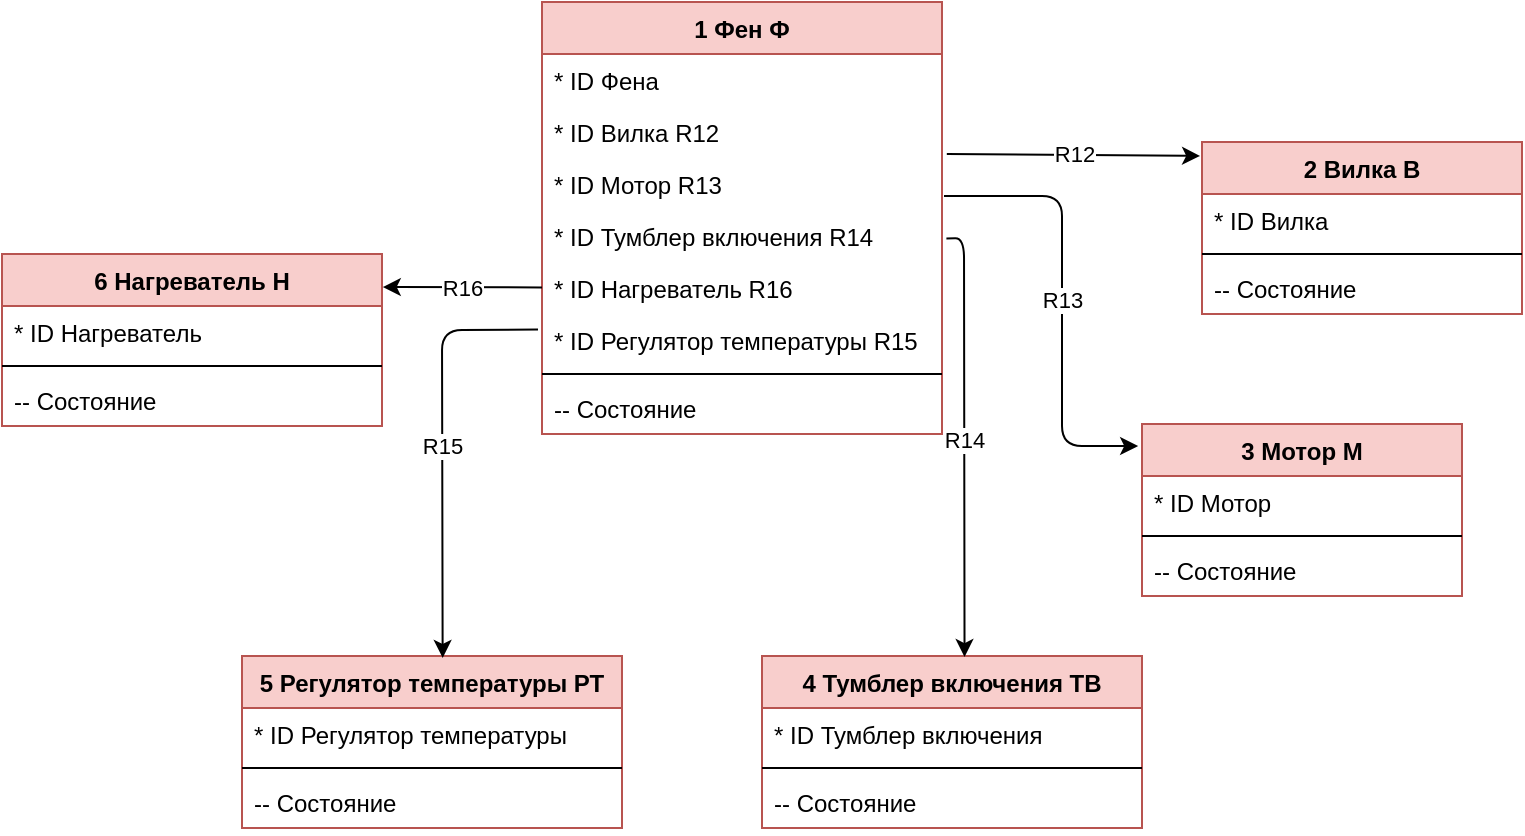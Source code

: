 <mxfile version="10.7.4" type="device"><diagram name="fen" id="b520641d-4fe3-3701-9064-5fc419738815"><mxGraphModel dx="1394" dy="796" grid="1" gridSize="10" guides="1" tooltips="1" connect="1" arrows="1" fold="1" page="1" pageScale="1" pageWidth="1100" pageHeight="850" background="#ffffff" math="0" shadow="0"><root><mxCell id="0"/><mxCell id="1" parent="0"/><mxCell id="1xu86S-Pq2OIT5JycafX-29" value="1 Фен Ф" style="swimlane;fontStyle=1;align=center;verticalAlign=top;childLayout=stackLayout;horizontal=1;startSize=26;horizontalStack=0;resizeParent=1;resizeParentMax=0;resizeLast=0;collapsible=1;marginBottom=0;fillColor=#f8cecc;strokeColor=#b85450;" parent="1" vertex="1"><mxGeometry x="410" y="115" width="200" height="216" as="geometry"><mxRectangle x="160" y="119" width="80" height="26" as="alternateBounds"/></mxGeometry></mxCell><mxCell id="1xu86S-Pq2OIT5JycafX-41" value="* ID Фена&#10;&#10;" style="text;strokeColor=none;fillColor=none;align=left;verticalAlign=top;spacingLeft=4;spacingRight=4;overflow=hidden;rotatable=0;points=[[0,0.5],[1,0.5]];portConstraint=eastwest;" parent="1xu86S-Pq2OIT5JycafX-29" vertex="1"><mxGeometry y="26" width="200" height="26" as="geometry"/></mxCell><mxCell id="1xu86S-Pq2OIT5JycafX-30" value="* ID Вилка R12" style="text;strokeColor=none;fillColor=none;align=left;verticalAlign=top;spacingLeft=4;spacingRight=4;overflow=hidden;rotatable=0;points=[[0,0.5],[1,0.5]];portConstraint=eastwest;" parent="1xu86S-Pq2OIT5JycafX-29" vertex="1"><mxGeometry y="52" width="200" height="26" as="geometry"/></mxCell><mxCell id="1xu86S-Pq2OIT5JycafX-34" value="* ID Мотор R13" style="text;strokeColor=none;fillColor=none;align=left;verticalAlign=top;spacingLeft=4;spacingRight=4;overflow=hidden;rotatable=0;points=[[0,0.5],[1,0.5]];portConstraint=eastwest;" parent="1xu86S-Pq2OIT5JycafX-29" vertex="1"><mxGeometry y="78" width="200" height="26" as="geometry"/></mxCell><mxCell id="1xu86S-Pq2OIT5JycafX-35" value="* ID Тумблер включения R14&#10;&#10;" style="text;strokeColor=none;fillColor=none;align=left;verticalAlign=top;spacingLeft=4;spacingRight=4;overflow=hidden;rotatable=0;points=[[0,0.5],[1,0.5]];portConstraint=eastwest;" parent="1xu86S-Pq2OIT5JycafX-29" vertex="1"><mxGeometry y="104" width="200" height="26" as="geometry"/></mxCell><mxCell id="s-6fhsfthjrUU4nEPXGl-6" value="* ID Нагреватель R16&#10;&#10;&#10;" style="text;strokeColor=none;fillColor=none;align=left;verticalAlign=top;spacingLeft=4;spacingRight=4;overflow=hidden;rotatable=0;points=[[0,0.5],[1,0.5]];portConstraint=eastwest;" parent="1xu86S-Pq2OIT5JycafX-29" vertex="1"><mxGeometry y="130" width="200" height="26" as="geometry"/></mxCell><mxCell id="1xu86S-Pq2OIT5JycafX-36" value="* ID Регулятор температуры R15&#10;&#10;" style="text;strokeColor=none;fillColor=none;align=left;verticalAlign=top;spacingLeft=4;spacingRight=4;overflow=hidden;rotatable=0;points=[[0,0.5],[1,0.5]];portConstraint=eastwest;" parent="1xu86S-Pq2OIT5JycafX-29" vertex="1"><mxGeometry y="156" width="200" height="26" as="geometry"/></mxCell><mxCell id="1xu86S-Pq2OIT5JycafX-31" value="" style="line;strokeWidth=1;fillColor=none;align=left;verticalAlign=middle;spacingTop=-1;spacingLeft=3;spacingRight=3;rotatable=0;labelPosition=right;points=[];portConstraint=eastwest;" parent="1xu86S-Pq2OIT5JycafX-29" vertex="1"><mxGeometry y="182" width="200" height="8" as="geometry"/></mxCell><mxCell id="1xu86S-Pq2OIT5JycafX-32" value="-- Состояние&#10;&#10;" style="text;strokeColor=none;fillColor=none;align=left;verticalAlign=top;spacingLeft=4;spacingRight=4;overflow=hidden;rotatable=0;points=[[0,0.5],[1,0.5]];portConstraint=eastwest;" parent="1xu86S-Pq2OIT5JycafX-29" vertex="1"><mxGeometry y="190" width="200" height="26" as="geometry"/></mxCell><mxCell id="1xu86S-Pq2OIT5JycafX-37" value="2 Вилка В" style="swimlane;fontStyle=1;align=center;verticalAlign=top;childLayout=stackLayout;horizontal=1;startSize=26;horizontalStack=0;resizeParent=1;resizeParentMax=0;resizeLast=0;collapsible=1;marginBottom=0;fillColor=#f8cecc;strokeColor=#b85450;" parent="1" vertex="1"><mxGeometry x="740" y="185" width="160" height="86" as="geometry"/></mxCell><mxCell id="1xu86S-Pq2OIT5JycafX-38" value="* ID Вилка" style="text;strokeColor=none;fillColor=none;align=left;verticalAlign=top;spacingLeft=4;spacingRight=4;overflow=hidden;rotatable=0;points=[[0,0.5],[1,0.5]];portConstraint=eastwest;" parent="1xu86S-Pq2OIT5JycafX-37" vertex="1"><mxGeometry y="26" width="160" height="26" as="geometry"/></mxCell><mxCell id="1xu86S-Pq2OIT5JycafX-39" value="" style="line;strokeWidth=1;fillColor=none;align=left;verticalAlign=middle;spacingTop=-1;spacingLeft=3;spacingRight=3;rotatable=0;labelPosition=right;points=[];portConstraint=eastwest;" parent="1xu86S-Pq2OIT5JycafX-37" vertex="1"><mxGeometry y="52" width="160" height="8" as="geometry"/></mxCell><mxCell id="1xu86S-Pq2OIT5JycafX-40" value="-- Состояние&#10;" style="text;strokeColor=none;fillColor=none;align=left;verticalAlign=top;spacingLeft=4;spacingRight=4;overflow=hidden;rotatable=0;points=[[0,0.5],[1,0.5]];portConstraint=eastwest;" parent="1xu86S-Pq2OIT5JycafX-37" vertex="1"><mxGeometry y="60" width="160" height="26" as="geometry"/></mxCell><mxCell id="1xu86S-Pq2OIT5JycafX-42" value="3 Мотор М" style="swimlane;fontStyle=1;align=center;verticalAlign=top;childLayout=stackLayout;horizontal=1;startSize=26;horizontalStack=0;resizeParent=1;resizeParentMax=0;resizeLast=0;collapsible=1;marginBottom=0;fillColor=#f8cecc;strokeColor=#b85450;" parent="1" vertex="1"><mxGeometry x="710" y="326" width="160" height="86" as="geometry"/></mxCell><mxCell id="1xu86S-Pq2OIT5JycafX-43" value="* ID Мотор" style="text;strokeColor=none;fillColor=none;align=left;verticalAlign=top;spacingLeft=4;spacingRight=4;overflow=hidden;rotatable=0;points=[[0,0.5],[1,0.5]];portConstraint=eastwest;" parent="1xu86S-Pq2OIT5JycafX-42" vertex="1"><mxGeometry y="26" width="160" height="26" as="geometry"/></mxCell><mxCell id="1xu86S-Pq2OIT5JycafX-44" value="" style="line;strokeWidth=1;fillColor=none;align=left;verticalAlign=middle;spacingTop=-1;spacingLeft=3;spacingRight=3;rotatable=0;labelPosition=right;points=[];portConstraint=eastwest;" parent="1xu86S-Pq2OIT5JycafX-42" vertex="1"><mxGeometry y="52" width="160" height="8" as="geometry"/></mxCell><mxCell id="1xu86S-Pq2OIT5JycafX-45" value="-- Состояние&#10;" style="text;strokeColor=none;fillColor=none;align=left;verticalAlign=top;spacingLeft=4;spacingRight=4;overflow=hidden;rotatable=0;points=[[0,0.5],[1,0.5]];portConstraint=eastwest;" parent="1xu86S-Pq2OIT5JycafX-42" vertex="1"><mxGeometry y="60" width="160" height="26" as="geometry"/></mxCell><mxCell id="1xu86S-Pq2OIT5JycafX-47" value="4 Тумблер включения ТВ" style="swimlane;fontStyle=1;align=center;verticalAlign=top;childLayout=stackLayout;horizontal=1;startSize=26;horizontalStack=0;resizeParent=1;resizeParentMax=0;resizeLast=0;collapsible=1;marginBottom=0;fillColor=#f8cecc;strokeColor=#b85450;" parent="1" vertex="1"><mxGeometry x="520" y="442" width="190" height="86" as="geometry"/></mxCell><mxCell id="1xu86S-Pq2OIT5JycafX-48" value="* ID Тумблер включения" style="text;strokeColor=none;fillColor=none;align=left;verticalAlign=top;spacingLeft=4;spacingRight=4;overflow=hidden;rotatable=0;points=[[0,0.5],[1,0.5]];portConstraint=eastwest;" parent="1xu86S-Pq2OIT5JycafX-47" vertex="1"><mxGeometry y="26" width="190" height="26" as="geometry"/></mxCell><mxCell id="1xu86S-Pq2OIT5JycafX-49" value="" style="line;strokeWidth=1;fillColor=none;align=left;verticalAlign=middle;spacingTop=-1;spacingLeft=3;spacingRight=3;rotatable=0;labelPosition=right;points=[];portConstraint=eastwest;" parent="1xu86S-Pq2OIT5JycafX-47" vertex="1"><mxGeometry y="52" width="190" height="8" as="geometry"/></mxCell><mxCell id="1xu86S-Pq2OIT5JycafX-50" value="-- Состояние&#10;" style="text;strokeColor=none;fillColor=none;align=left;verticalAlign=top;spacingLeft=4;spacingRight=4;overflow=hidden;rotatable=0;points=[[0,0.5],[1,0.5]];portConstraint=eastwest;" parent="1xu86S-Pq2OIT5JycafX-47" vertex="1"><mxGeometry y="60" width="190" height="26" as="geometry"/></mxCell><mxCell id="1xu86S-Pq2OIT5JycafX-51" value="5 Регулятор температуры РТ" style="swimlane;fontStyle=1;align=center;verticalAlign=top;childLayout=stackLayout;horizontal=1;startSize=26;horizontalStack=0;resizeParent=1;resizeParentMax=0;resizeLast=0;collapsible=1;marginBottom=0;fillColor=#f8cecc;strokeColor=#b85450;" parent="1" vertex="1"><mxGeometry x="260" y="442" width="190" height="86" as="geometry"/></mxCell><mxCell id="1xu86S-Pq2OIT5JycafX-52" value="* ID Регулятор температуры" style="text;strokeColor=none;fillColor=none;align=left;verticalAlign=top;spacingLeft=4;spacingRight=4;overflow=hidden;rotatable=0;points=[[0,0.5],[1,0.5]];portConstraint=eastwest;" parent="1xu86S-Pq2OIT5JycafX-51" vertex="1"><mxGeometry y="26" width="190" height="26" as="geometry"/></mxCell><mxCell id="1xu86S-Pq2OIT5JycafX-53" value="" style="line;strokeWidth=1;fillColor=none;align=left;verticalAlign=middle;spacingTop=-1;spacingLeft=3;spacingRight=3;rotatable=0;labelPosition=right;points=[];portConstraint=eastwest;" parent="1xu86S-Pq2OIT5JycafX-51" vertex="1"><mxGeometry y="52" width="190" height="8" as="geometry"/></mxCell><mxCell id="1xu86S-Pq2OIT5JycafX-54" value="-- Состояние&#10;" style="text;strokeColor=none;fillColor=none;align=left;verticalAlign=top;spacingLeft=4;spacingRight=4;overflow=hidden;rotatable=0;points=[[0,0.5],[1,0.5]];portConstraint=eastwest;" parent="1xu86S-Pq2OIT5JycafX-51" vertex="1"><mxGeometry y="60" width="190" height="26" as="geometry"/></mxCell><mxCell id="tJlQ3j-a1wK33L-I48Sw-1" value="6 Нагреватель Н" style="swimlane;fontStyle=1;align=center;verticalAlign=top;childLayout=stackLayout;horizontal=1;startSize=26;horizontalStack=0;resizeParent=1;resizeParentMax=0;resizeLast=0;collapsible=1;marginBottom=0;fillColor=#f8cecc;strokeColor=#b85450;" parent="1" vertex="1"><mxGeometry x="140" y="241" width="190" height="86" as="geometry"/></mxCell><mxCell id="tJlQ3j-a1wK33L-I48Sw-2" value="* ID Нагреватель" style="text;strokeColor=none;fillColor=none;align=left;verticalAlign=top;spacingLeft=4;spacingRight=4;overflow=hidden;rotatable=0;points=[[0,0.5],[1,0.5]];portConstraint=eastwest;" parent="tJlQ3j-a1wK33L-I48Sw-1" vertex="1"><mxGeometry y="26" width="190" height="26" as="geometry"/></mxCell><mxCell id="tJlQ3j-a1wK33L-I48Sw-3" value="" style="line;strokeWidth=1;fillColor=none;align=left;verticalAlign=middle;spacingTop=-1;spacingLeft=3;spacingRight=3;rotatable=0;labelPosition=right;points=[];portConstraint=eastwest;" parent="tJlQ3j-a1wK33L-I48Sw-1" vertex="1"><mxGeometry y="52" width="190" height="8" as="geometry"/></mxCell><mxCell id="tJlQ3j-a1wK33L-I48Sw-4" value="-- Состояние&#10;" style="text;strokeColor=none;fillColor=none;align=left;verticalAlign=top;spacingLeft=4;spacingRight=4;overflow=hidden;rotatable=0;points=[[0,0.5],[1,0.5]];portConstraint=eastwest;" parent="tJlQ3j-a1wK33L-I48Sw-1" vertex="1"><mxGeometry y="60" width="190" height="26" as="geometry"/></mxCell><mxCell id="s-6fhsfthjrUU4nEPXGl-2" value="R12" style="endArrow=classic;html=1;exitX=1.012;exitY=0.923;exitDx=0;exitDy=0;entryX=-0.006;entryY=0.081;entryDx=0;entryDy=0;entryPerimeter=0;exitPerimeter=0;comic=0;shadow=0;endFill=1;" parent="1" source="1xu86S-Pq2OIT5JycafX-30" target="1xu86S-Pq2OIT5JycafX-37" edge="1"><mxGeometry width="50" height="50" relative="1" as="geometry"><mxPoint x="670" y="130" as="sourcePoint"/><mxPoint x="720" y="80" as="targetPoint"/></mxGeometry></mxCell><mxCell id="s-6fhsfthjrUU4nEPXGl-3" value="R13" style="endArrow=classic;html=1;exitX=1.005;exitY=0.733;exitDx=0;exitDy=0;exitPerimeter=0;entryX=-0.012;entryY=0.128;entryDx=0;entryDy=0;entryPerimeter=0;endFill=1;" parent="1" source="1xu86S-Pq2OIT5JycafX-34" target="1xu86S-Pq2OIT5JycafX-42" edge="1"><mxGeometry width="50" height="50" relative="1" as="geometry"><mxPoint x="680" y="140" as="sourcePoint"/><mxPoint x="730" y="90" as="targetPoint"/><Array as="points"><mxPoint x="670" y="212"/><mxPoint x="670" y="337"/></Array></mxGeometry></mxCell><mxCell id="s-6fhsfthjrUU4nEPXGl-4" value="R14" style="endArrow=none;html=1;entryX=1.011;entryY=0.547;entryDx=0;entryDy=0;entryPerimeter=0;exitX=0.533;exitY=0.006;exitDx=0;exitDy=0;exitPerimeter=0;startArrow=classic;startFill=1;" parent="1" source="1xu86S-Pq2OIT5JycafX-47" target="1xu86S-Pq2OIT5JycafX-35" edge="1"><mxGeometry width="50" height="50" relative="1" as="geometry"><mxPoint x="690" y="150" as="sourcePoint"/><mxPoint x="740" y="100" as="targetPoint"/><Array as="points"><mxPoint x="621" y="233"/></Array></mxGeometry></mxCell><mxCell id="s-6fhsfthjrUU4nEPXGl-5" value="R16" style="endArrow=none;html=1;exitX=1.002;exitY=0.192;exitDx=0;exitDy=0;exitPerimeter=0;startArrow=classic;startFill=1;" parent="1" source="tJlQ3j-a1wK33L-I48Sw-1" target="s-6fhsfthjrUU4nEPXGl-6" edge="1"><mxGeometry width="50" height="50" relative="1" as="geometry"><mxPoint x="305" y="180" as="sourcePoint"/><mxPoint x="417.621" y="279.483" as="targetPoint"/></mxGeometry></mxCell><mxCell id="s-6fhsfthjrUU4nEPXGl-7" value="R15" style="endArrow=none;html=1;entryX=-0.01;entryY=0.3;entryDx=0;entryDy=0;entryPerimeter=0;exitX=0.528;exitY=0.011;exitDx=0;exitDy=0;exitPerimeter=0;startArrow=classic;startFill=1;" parent="1" source="1xu86S-Pq2OIT5JycafX-51" target="1xu86S-Pq2OIT5JycafX-36" edge="1"><mxGeometry width="50" height="50" relative="1" as="geometry"><mxPoint x="290" y="394" as="sourcePoint"/><mxPoint x="340" y="344" as="targetPoint"/><Array as="points"><mxPoint x="360" y="279"/></Array></mxGeometry></mxCell></root></mxGraphModel></diagram><diagram id="24dwgIpAV8i9vN5C4DDG" name="Фен"><mxGraphModel dx="1394" dy="796" grid="1" gridSize="10" guides="1" tooltips="1" connect="1" arrows="1" fold="1" page="1" pageScale="1" pageWidth="827" pageHeight="1169" math="0" shadow="0"><root><mxCell id="Ese21BZ6Mr34dcT8_UxM-0"/><mxCell id="Ese21BZ6Mr34dcT8_UxM-1" parent="Ese21BZ6Mr34dcT8_UxM-0"/><mxCell id="89_NNEfl8_iOvBF6mbPV-0" value="" style="ellipse;html=1;shape=startState;fillColor=#000000;strokeColor=#ff0000;" parent="Ese21BZ6Mr34dcT8_UxM-1" vertex="1"><mxGeometry x="255" y="70" width="30" height="30" as="geometry"/></mxCell><mxCell id="89_NNEfl8_iOvBF6mbPV-1" value="" style="edgeStyle=orthogonalEdgeStyle;html=1;verticalAlign=bottom;endArrow=open;endSize=8;strokeColor=#ff0000;entryX=0.5;entryY=0;entryDx=0;entryDy=0;" parent="Ese21BZ6Mr34dcT8_UxM-1" source="89_NNEfl8_iOvBF6mbPV-0" target="89_NNEfl8_iOvBF6mbPV-2" edge="1"><mxGeometry relative="1" as="geometry"><mxPoint x="285" y="160" as="targetPoint"/></mxGeometry></mxCell><mxCell id="89_NNEfl8_iOvBF6mbPV-2" value="1 Фен выключен&lt;br&gt;" style="rounded=0;whiteSpace=wrap;html=1;fillColor=#f8cecc;strokeColor=#b85450;" parent="Ese21BZ6Mr34dcT8_UxM-1" vertex="1"><mxGeometry x="210" y="160" width="120" height="60" as="geometry"/></mxCell><mxCell id="qFyA0fxTmc2WNPjwZGcx-0" value="" style="ellipse;html=1;shape=startState;fillColor=#000000;strokeColor=#ff0000;" parent="Ese21BZ6Mr34dcT8_UxM-1" vertex="1"><mxGeometry x="255" y="70" width="30" height="30" as="geometry"/></mxCell><mxCell id="qFyA0fxTmc2WNPjwZGcx-1" value="" style="edgeStyle=orthogonalEdgeStyle;html=1;verticalAlign=bottom;endArrow=open;endSize=8;strokeColor=#ff0000;entryX=0.5;entryY=0;entryDx=0;entryDy=0;" parent="Ese21BZ6Mr34dcT8_UxM-1" source="qFyA0fxTmc2WNPjwZGcx-0" target="qFyA0fxTmc2WNPjwZGcx-3" edge="1"><mxGeometry relative="1" as="geometry"><mxPoint x="285" y="160" as="targetPoint"/></mxGeometry></mxCell><mxCell id="2gpEwlxXUU9lgeEERwu8-0" value="Ф1" style="edgeStyle=orthogonalEdgeStyle;rounded=0;orthogonalLoop=1;jettySize=auto;html=1;exitX=0.5;exitY=1;exitDx=0;exitDy=0;entryX=0.5;entryY=0;entryDx=0;entryDy=0;" edge="1" parent="Ese21BZ6Mr34dcT8_UxM-1" source="qFyA0fxTmc2WNPjwZGcx-3" target="2jVQDTiFcwtFZTCmj7F0-1"><mxGeometry relative="1" as="geometry"/></mxCell><mxCell id="qFyA0fxTmc2WNPjwZGcx-3" value="1 Фен выключен&lt;br&gt;" style="rounded=0;whiteSpace=wrap;html=1;fillColor=#f8cecc;strokeColor=#b85450;" parent="Ese21BZ6Mr34dcT8_UxM-1" vertex="1"><mxGeometry x="210" y="160" width="120" height="60" as="geometry"/></mxCell><mxCell id="2gpEwlxXUU9lgeEERwu8-2" value="Ф3" style="edgeStyle=orthogonalEdgeStyle;rounded=0;orthogonalLoop=1;jettySize=auto;html=1;exitX=0.25;exitY=0;exitDx=0;exitDy=0;entryX=0.25;entryY=1;entryDx=0;entryDy=0;" edge="1" parent="Ese21BZ6Mr34dcT8_UxM-1" source="qFyA0fxTmc2WNPjwZGcx-4" target="RU-dQY5EMkITz7YvThUE-0"><mxGeometry relative="1" as="geometry"/></mxCell><mxCell id="2gpEwlxXUU9lgeEERwu8-4" value="Ф4" style="edgeStyle=orthogonalEdgeStyle;rounded=0;orthogonalLoop=1;jettySize=auto;html=1;exitX=0.75;exitY=0;exitDx=0;exitDy=0;entryX=0.75;entryY=1;entryDx=0;entryDy=0;" edge="1" parent="Ese21BZ6Mr34dcT8_UxM-1" source="qFyA0fxTmc2WNPjwZGcx-4" target="RU-dQY5EMkITz7YvThUE-0"><mxGeometry relative="1" as="geometry"/></mxCell><mxCell id="qFyA0fxTmc2WNPjwZGcx-4" value="3 Фен работает" style="rounded=0;whiteSpace=wrap;html=1;fillColor=#f8cecc;strokeColor=#b85450;" parent="Ese21BZ6Mr34dcT8_UxM-1" vertex="1"><mxGeometry x="480" y="300" width="120" height="60" as="geometry"/></mxCell><mxCell id="Hbv9Pbi3fNC0nwHlghOf-6" value="Ф5" style="edgeStyle=orthogonalEdgeStyle;rounded=0;orthogonalLoop=1;jettySize=auto;html=1;exitX=0;exitY=0.5;exitDx=0;exitDy=0;entryX=1;entryY=0.5;entryDx=0;entryDy=0;" edge="1" parent="Ese21BZ6Mr34dcT8_UxM-1" source="RU-dQY5EMkITz7YvThUE-0" target="qFyA0fxTmc2WNPjwZGcx-3"><mxGeometry relative="1" as="geometry"/></mxCell><mxCell id="RU-dQY5EMkITz7YvThUE-0" value="4 Фен выключается" style="rounded=0;whiteSpace=wrap;html=1;fillColor=#f8cecc;strokeColor=#b85450;" parent="Ese21BZ6Mr34dcT8_UxM-1" vertex="1"><mxGeometry x="480" y="160" width="120" height="60" as="geometry"/></mxCell><mxCell id="Hbv9Pbi3fNC0nwHlghOf-4" value="Ф2" style="edgeStyle=orthogonalEdgeStyle;rounded=0;orthogonalLoop=1;jettySize=auto;html=1;exitX=1;exitY=0.75;exitDx=0;exitDy=0;entryX=0;entryY=0.75;entryDx=0;entryDy=0;" edge="1" parent="Ese21BZ6Mr34dcT8_UxM-1" source="2jVQDTiFcwtFZTCmj7F0-1" target="qFyA0fxTmc2WNPjwZGcx-4"><mxGeometry relative="1" as="geometry"/></mxCell><mxCell id="2jVQDTiFcwtFZTCmj7F0-1" value="2 Фен включается&lt;br&gt;" style="rounded=0;whiteSpace=wrap;html=1;fillColor=#f8cecc;strokeColor=#b85450;" parent="Ese21BZ6Mr34dcT8_UxM-1" vertex="1"><mxGeometry x="210" y="300" width="120" height="60" as="geometry"/></mxCell></root></mxGraphModel></diagram><diagram id="VonbLehkwPz8h7Li2QrS" name="Вилка"><mxGraphModel dx="1394" dy="796" grid="1" gridSize="10" guides="1" tooltips="1" connect="1" arrows="1" fold="1" page="1" pageScale="1" pageWidth="827" pageHeight="1169" math="0" shadow="0"><root><mxCell id="lWcIv-7Uj_BDR24Y-Rz_-0"/><mxCell id="lWcIv-7Uj_BDR24Y-Rz_-1" parent="lWcIv-7Uj_BDR24Y-Rz_-0"/><mxCell id="asUr5U1dbzpj_t8nuo08-0" value="" style="ellipse;html=1;shape=startState;fillColor=#000000;strokeColor=#ff0000;" parent="lWcIv-7Uj_BDR24Y-Rz_-1" vertex="1"><mxGeometry x="365" y="50" width="30" height="30" as="geometry"/></mxCell><mxCell id="asUr5U1dbzpj_t8nuo08-1" value="" style="edgeStyle=orthogonalEdgeStyle;html=1;verticalAlign=bottom;endArrow=open;endSize=8;strokeColor=#ff0000;entryX=0.5;entryY=0;entryDx=0;entryDy=0;" parent="lWcIv-7Uj_BDR24Y-Rz_-1" source="asUr5U1dbzpj_t8nuo08-0" target="YWMwJTFVbPf7_u81ON7A-1" edge="1"><mxGeometry relative="1" as="geometry"><mxPoint x="395" y="140" as="targetPoint"/></mxGeometry></mxCell><mxCell id="YWMwJTFVbPf7_u81ON7A-1" value="1 Вилка не подключена&lt;br&gt;" style="rounded=0;whiteSpace=wrap;html=1;fillColor=#f8cecc;strokeColor=#b85450;" parent="lWcIv-7Uj_BDR24Y-Rz_-1" vertex="1"><mxGeometry x="320" y="140" width="120" height="60" as="geometry"/></mxCell><mxCell id="YWMwJTFVbPf7_u81ON7A-2" value="2&amp;nbsp;Вилка подключена" style="rounded=0;whiteSpace=wrap;html=1;fillColor=#f8cecc;strokeColor=#b85450;" parent="lWcIv-7Uj_BDR24Y-Rz_-1" vertex="1"><mxGeometry x="320" y="250" width="120" height="60" as="geometry"/></mxCell><mxCell id="YWMwJTFVbPf7_u81ON7A-3" value="В1&lt;br&gt;" style="endArrow=classic;html=1;strokeColor=#000000;exitX=0;exitY=0.5;exitDx=0;exitDy=0;entryX=0;entryY=0.5;entryDx=0;entryDy=0;" parent="lWcIv-7Uj_BDR24Y-Rz_-1" source="YWMwJTFVbPf7_u81ON7A-1" target="YWMwJTFVbPf7_u81ON7A-2" edge="1"><mxGeometry width="50" height="50" relative="1" as="geometry"><mxPoint x="180" y="220" as="sourcePoint"/><mxPoint x="230" y="170" as="targetPoint"/><Array as="points"><mxPoint x="280" y="170"/><mxPoint x="280" y="280"/></Array></mxGeometry></mxCell><mxCell id="YWMwJTFVbPf7_u81ON7A-4" value="В2&lt;br&gt;" style="endArrow=classic;html=1;strokeColor=#000000;exitX=1;exitY=0.5;exitDx=0;exitDy=0;entryX=1;entryY=0.5;entryDx=0;entryDy=0;" parent="lWcIv-7Uj_BDR24Y-Rz_-1" source="YWMwJTFVbPf7_u81ON7A-2" target="YWMwJTFVbPf7_u81ON7A-1" edge="1"><mxGeometry width="50" height="50" relative="1" as="geometry"><mxPoint x="550" y="300" as="sourcePoint"/><mxPoint x="600" y="250" as="targetPoint"/><Array as="points"><mxPoint x="480" y="280"/><mxPoint x="480" y="170"/></Array></mxGeometry></mxCell></root></mxGraphModel></diagram><diagram name="Тумблер включения" id="qALr4JPly1W2s_MDYm8n"><mxGraphModel dx="1394" dy="796" grid="1" gridSize="10" guides="1" tooltips="1" connect="1" arrows="1" fold="1" page="1" pageScale="1" pageWidth="827" pageHeight="1169" math="0" shadow="0"><root><mxCell id="i-oambixRQskja4Cc32e-0"/><mxCell id="i-oambixRQskja4Cc32e-1" parent="i-oambixRQskja4Cc32e-0"/><mxCell id="i-oambixRQskja4Cc32e-2" value="" style="ellipse;html=1;shape=startState;fillColor=#000000;strokeColor=#ff0000;" parent="i-oambixRQskja4Cc32e-1" vertex="1"><mxGeometry x="365" y="50" width="30" height="30" as="geometry"/></mxCell><mxCell id="i-oambixRQskja4Cc32e-3" value="" style="edgeStyle=orthogonalEdgeStyle;html=1;verticalAlign=bottom;endArrow=open;endSize=8;strokeColor=#ff0000;entryX=0.5;entryY=0;entryDx=0;entryDy=0;" parent="i-oambixRQskja4Cc32e-1" source="i-oambixRQskja4Cc32e-2" target="i-oambixRQskja4Cc32e-4" edge="1"><mxGeometry relative="1" as="geometry"><mxPoint x="395" y="140" as="targetPoint"/></mxGeometry></mxCell><mxCell id="i-oambixRQskja4Cc32e-4" value="1 OFF&lt;br&gt;" style="rounded=0;whiteSpace=wrap;html=1;fillColor=#f8cecc;strokeColor=#b85450;" parent="i-oambixRQskja4Cc32e-1" vertex="1"><mxGeometry x="320" y="160" width="120" height="60" as="geometry"/></mxCell><mxCell id="i-oambixRQskja4Cc32e-5" value="2 ON" style="rounded=0;whiteSpace=wrap;html=1;fillColor=#f8cecc;strokeColor=#b85450;" parent="i-oambixRQskja4Cc32e-1" vertex="1"><mxGeometry x="320" y="240" width="120" height="60" as="geometry"/></mxCell><mxCell id="i-oambixRQskja4Cc32e-9" value="ТВ1" style="endArrow=classic;html=1;entryX=0;entryY=0.25;entryDx=0;entryDy=0;exitX=0;exitY=0.5;exitDx=0;exitDy=0;" parent="i-oambixRQskja4Cc32e-1" source="i-oambixRQskja4Cc32e-4" target="i-oambixRQskja4Cc32e-5" edge="1"><mxGeometry width="50" height="50" relative="1" as="geometry"><mxPoint x="320" y="450" as="sourcePoint"/><mxPoint x="250" y="200" as="targetPoint"/><Array as="points"><mxPoint x="280" y="190"/><mxPoint x="280" y="255"/></Array></mxGeometry></mxCell><mxCell id="ED-YU1Z3OLg3JftB9K8l-1" value="ТВ2" style="endArrow=classic;html=1;exitX=1;exitY=0.5;exitDx=0;exitDy=0;entryX=1;entryY=0.75;entryDx=0;entryDy=0;" parent="i-oambixRQskja4Cc32e-1" edge="1"><mxGeometry width="50" height="50" relative="1" as="geometry"><mxPoint x="440" y="265" as="sourcePoint"/><mxPoint x="440" y="200" as="targetPoint"/><Array as="points"><mxPoint x="480" y="265"/><mxPoint x="480" y="200"/></Array></mxGeometry></mxCell></root></mxGraphModel></diagram><diagram id="M9zLU3-9O5U-ynIsXsUc" name="Мотор"><mxGraphModel dx="1394" dy="796" grid="1" gridSize="10" guides="1" tooltips="1" connect="1" arrows="1" fold="1" page="1" pageScale="1" pageWidth="827" pageHeight="1169" math="0" shadow="0"><root><mxCell id="TOQd13PQQA44bblAsELO-0"/><mxCell id="TOQd13PQQA44bblAsELO-1" parent="TOQd13PQQA44bblAsELO-0"/><mxCell id="3o1SbgwBODppYzOPGk3c-0" value="" style="ellipse;html=1;shape=startState;fillColor=#000000;strokeColor=#ff0000;" parent="TOQd13PQQA44bblAsELO-1" vertex="1"><mxGeometry x="365" y="50" width="30" height="30" as="geometry"/></mxCell><mxCell id="3o1SbgwBODppYzOPGk3c-1" value="" style="edgeStyle=orthogonalEdgeStyle;html=1;verticalAlign=bottom;endArrow=open;endSize=8;strokeColor=#ff0000;entryX=0.5;entryY=0;entryDx=0;entryDy=0;" parent="TOQd13PQQA44bblAsELO-1" source="3o1SbgwBODppYzOPGk3c-0" target="3o1SbgwBODppYzOPGk3c-2" edge="1"><mxGeometry relative="1" as="geometry"><mxPoint x="395" y="140" as="targetPoint"/></mxGeometry></mxCell><mxCell id="3o1SbgwBODppYzOPGk3c-2" value="1 Мотор выключен&lt;br&gt;" style="rounded=0;whiteSpace=wrap;html=1;fillColor=#f8cecc;strokeColor=#b85450;" parent="TOQd13PQQA44bblAsELO-1" vertex="1"><mxGeometry x="320" y="140" width="120" height="60" as="geometry"/></mxCell><mxCell id="3o1SbgwBODppYzOPGk3c-3" value="2 Мотор работает" style="rounded=0;whiteSpace=wrap;html=1;fillColor=#f8cecc;strokeColor=#b85450;" parent="TOQd13PQQA44bblAsELO-1" vertex="1"><mxGeometry x="320" y="250" width="120" height="60" as="geometry"/></mxCell><mxCell id="3o1SbgwBODppYzOPGk3c-4" value="М1&lt;br&gt;" style="endArrow=classic;html=1;strokeColor=#000000;exitX=0;exitY=0.5;exitDx=0;exitDy=0;entryX=0;entryY=0.5;entryDx=0;entryDy=0;" parent="TOQd13PQQA44bblAsELO-1" source="3o1SbgwBODppYzOPGk3c-2" target="3o1SbgwBODppYzOPGk3c-3" edge="1"><mxGeometry width="50" height="50" relative="1" as="geometry"><mxPoint x="180" y="220" as="sourcePoint"/><mxPoint x="230" y="170" as="targetPoint"/><Array as="points"><mxPoint x="280" y="170"/><mxPoint x="280" y="280"/></Array></mxGeometry></mxCell><mxCell id="3o1SbgwBODppYzOPGk3c-5" value="М2&lt;br&gt;" style="endArrow=classic;html=1;strokeColor=#000000;exitX=1;exitY=0.5;exitDx=0;exitDy=0;entryX=1;entryY=0.5;entryDx=0;entryDy=0;" parent="TOQd13PQQA44bblAsELO-1" source="3o1SbgwBODppYzOPGk3c-3" target="3o1SbgwBODppYzOPGk3c-2" edge="1"><mxGeometry width="50" height="50" relative="1" as="geometry"><mxPoint x="550" y="300" as="sourcePoint"/><mxPoint x="600" y="250" as="targetPoint"/><Array as="points"><mxPoint x="480" y="280"/><mxPoint x="480" y="170"/></Array></mxGeometry></mxCell></root></mxGraphModel></diagram><diagram id="rJn8GE330Na_ln5uicX8" name="Регулятор температуры"><mxGraphModel dx="1394" dy="796" grid="1" gridSize="10" guides="1" tooltips="1" connect="1" arrows="1" fold="1" page="1" pageScale="1" pageWidth="827" pageHeight="1169" math="0" shadow="0"><root><mxCell id="0qZGzUPTIMqBBCpp7oQr-0"/><mxCell id="0qZGzUPTIMqBBCpp7oQr-1" parent="0qZGzUPTIMqBBCpp7oQr-0"/><mxCell id="Lf_gYQEVnNlXbYVJjMAg-2" value="1 Холодный воздух&lt;br&gt;" style="rounded=0;whiteSpace=wrap;html=1;fillColor=#f8cecc;strokeColor=#b85450;" parent="0qZGzUPTIMqBBCpp7oQr-1" vertex="1"><mxGeometry x="320" y="140" width="120" height="60" as="geometry"/></mxCell><mxCell id="Lf_gYQEVnNlXbYVJjMAg-3" value="2 Теплый воздух" style="rounded=0;whiteSpace=wrap;html=1;fillColor=#f8cecc;strokeColor=#b85450;" parent="0qZGzUPTIMqBBCpp7oQr-1" vertex="1"><mxGeometry x="320" y="250" width="120" height="60" as="geometry"/></mxCell><mxCell id="Lf_gYQEVnNlXbYVJjMAg-4" value="РТ1&lt;br&gt;" style="endArrow=classic;html=1;strokeColor=#000000;exitX=0;exitY=0.5;exitDx=0;exitDy=0;entryX=0;entryY=0.5;entryDx=0;entryDy=0;" parent="0qZGzUPTIMqBBCpp7oQr-1" source="Lf_gYQEVnNlXbYVJjMAg-2" target="Lf_gYQEVnNlXbYVJjMAg-3" edge="1"><mxGeometry width="50" height="50" relative="1" as="geometry"><mxPoint x="180" y="220" as="sourcePoint"/><mxPoint x="230" y="170" as="targetPoint"/><Array as="points"><mxPoint x="280" y="170"/><mxPoint x="280" y="280"/></Array></mxGeometry></mxCell><mxCell id="Lf_gYQEVnNlXbYVJjMAg-5" value="РТ2&lt;br&gt;" style="endArrow=classic;html=1;strokeColor=#000000;exitX=1;exitY=0.5;exitDx=0;exitDy=0;entryX=1;entryY=0.5;entryDx=0;entryDy=0;" parent="0qZGzUPTIMqBBCpp7oQr-1" source="Lf_gYQEVnNlXbYVJjMAg-3" target="Lf_gYQEVnNlXbYVJjMAg-2" edge="1"><mxGeometry width="50" height="50" relative="1" as="geometry"><mxPoint x="550" y="300" as="sourcePoint"/><mxPoint x="600" y="250" as="targetPoint"/><Array as="points"><mxPoint x="480" y="280"/><mxPoint x="480" y="170"/></Array></mxGeometry></mxCell><mxCell id="7nQd0xz-Dd7dSpn0zJEm-0" value="" style="ellipse;html=1;shape=startState;fillColor=#000000;strokeColor=#ff0000;" parent="0qZGzUPTIMqBBCpp7oQr-1" vertex="1"><mxGeometry x="365" y="50" width="30" height="30" as="geometry"/></mxCell><mxCell id="7nQd0xz-Dd7dSpn0zJEm-1" value="" style="edgeStyle=orthogonalEdgeStyle;html=1;verticalAlign=bottom;endArrow=open;endSize=8;strokeColor=#ff0000;entryX=0.5;entryY=0;entryDx=0;entryDy=0;" parent="0qZGzUPTIMqBBCpp7oQr-1" source="7nQd0xz-Dd7dSpn0zJEm-0" edge="1"><mxGeometry relative="1" as="geometry"><mxPoint x="380" y="140" as="targetPoint"/></mxGeometry></mxCell></root></mxGraphModel></diagram><diagram name="Нагреватель" id="I0-iQhVGOm6hor3j-eGE"><mxGraphModel dx="1394" dy="796" grid="1" gridSize="10" guides="1" tooltips="1" connect="1" arrows="1" fold="1" page="1" pageScale="1" pageWidth="827" pageHeight="1169" math="0" shadow="0"><root><mxCell id="0h5crc5WMjtrbn2vJ124-0"/><mxCell id="0h5crc5WMjtrbn2vJ124-1" parent="0h5crc5WMjtrbn2vJ124-0"/><mxCell id="0h5crc5WMjtrbn2vJ124-2" value="" style="ellipse;html=1;shape=startState;fillColor=#000000;strokeColor=#ff0000;" parent="0h5crc5WMjtrbn2vJ124-1" vertex="1"><mxGeometry x="215" y="170" width="30" height="30" as="geometry"/></mxCell><mxCell id="0h5crc5WMjtrbn2vJ124-3" value="" style="edgeStyle=orthogonalEdgeStyle;html=1;verticalAlign=bottom;endArrow=open;endSize=8;strokeColor=#ff0000;entryX=0.5;entryY=0;entryDx=0;entryDy=0;" parent="0h5crc5WMjtrbn2vJ124-1" source="0h5crc5WMjtrbn2vJ124-2" target="0h5crc5WMjtrbn2vJ124-4" edge="1"><mxGeometry relative="1" as="geometry"><mxPoint x="250" y="260" as="targetPoint"/></mxGeometry></mxCell><mxCell id="1VH-4WaFILGzx5OuE6n1-6" value="Н1" style="edgeStyle=orthogonalEdgeStyle;rounded=0;orthogonalLoop=1;jettySize=auto;html=1;exitX=0.25;exitY=1;exitDx=0;exitDy=0;entryX=0.25;entryY=0;entryDx=0;entryDy=0;" edge="1" parent="0h5crc5WMjtrbn2vJ124-1" source="0h5crc5WMjtrbn2vJ124-4" target="0h5crc5WMjtrbn2vJ124-5"><mxGeometry relative="1" as="geometry"/></mxCell><mxCell id="0h5crc5WMjtrbn2vJ124-4" value="1 Нагреватель выключен&lt;br&gt;" style="rounded=0;whiteSpace=wrap;html=1;fillColor=#f8cecc;strokeColor=#b85450;" parent="0h5crc5WMjtrbn2vJ124-1" vertex="1"><mxGeometry x="170" y="260" width="120" height="60" as="geometry"/></mxCell><mxCell id="1VH-4WaFILGzx5OuE6n1-8" value="Н3" style="edgeStyle=orthogonalEdgeStyle;rounded=0;orthogonalLoop=1;jettySize=auto;html=1;exitX=0.75;exitY=0;exitDx=0;exitDy=0;entryX=0.75;entryY=1;entryDx=0;entryDy=0;" edge="1" parent="0h5crc5WMjtrbn2vJ124-1" source="0h5crc5WMjtrbn2vJ124-5" target="0h5crc5WMjtrbn2vJ124-4"><mxGeometry relative="1" as="geometry"/></mxCell><mxCell id="1VH-4WaFILGzx5OuE6n1-9" value="Н2" style="edgeStyle=orthogonalEdgeStyle;rounded=0;orthogonalLoop=1;jettySize=auto;html=1;exitX=0.5;exitY=0;exitDx=0;exitDy=0;entryX=0.5;entryY=1;entryDx=0;entryDy=0;" edge="1" parent="0h5crc5WMjtrbn2vJ124-1" source="0h5crc5WMjtrbn2vJ124-5" target="0h5crc5WMjtrbn2vJ124-4"><mxGeometry relative="1" as="geometry"/></mxCell><mxCell id="0h5crc5WMjtrbn2vJ124-5" value="2 Нагреватель работает" style="rounded=0;whiteSpace=wrap;html=1;fillColor=#f8cecc;strokeColor=#b85450;" parent="0h5crc5WMjtrbn2vJ124-1" vertex="1"><mxGeometry x="170" y="400" width="120" height="60" as="geometry"/></mxCell></root></mxGraphModel></diagram><diagram id="mwwVJB74kVGfkYCEheuH" name="MVO"><mxGraphModel dx="653" dy="786" grid="1" gridSize="10" guides="1" tooltips="1" connect="1" arrows="1" fold="1" page="1" pageScale="1" pageWidth="827" pageHeight="1169" math="0" shadow="0"><root><mxCell id="njy8a52Urrc002J2Y7ol-0"/><mxCell id="njy8a52Urrc002J2Y7ol-1" parent="njy8a52Urrc002J2Y7ol-0"/><mxCell id="njy8a52Urrc002J2Y7ol-8" value="В1, В2" style="edgeStyle=none;rounded=1;comic=0;orthogonalLoop=1;jettySize=auto;html=1;entryX=0.5;entryY=0;entryDx=0;entryDy=0;shadow=0;fontSize=12;" parent="njy8a52Urrc002J2Y7ol-1" target="njy8a52Urrc002J2Y7ol-3" edge="1"><mxGeometry relative="1" as="geometry"><Array as="points"><mxPoint x="590" y="300"/></Array><mxPoint x="440" y="300" as="sourcePoint"/></mxGeometry></mxCell><mxCell id="njy8a52Urrc002J2Y7ol-10" value="ТВ1,ТВ2" style="edgeStyle=none;rounded=1;comic=0;orthogonalLoop=1;jettySize=auto;html=1;exitX=0;exitY=0.5;exitDx=0;exitDy=0;entryX=0.25;entryY=0;entryDx=0;entryDy=0;shadow=0;fontSize=12;" parent="njy8a52Urrc002J2Y7ol-1" source="njy8a52Urrc002J2Y7ol-2" target="njy8a52Urrc002J2Y7ol-5" edge="1"><mxGeometry relative="1" as="geometry"><Array as="points"><mxPoint x="220" y="300"/></Array></mxGeometry></mxCell><mxCell id="njy8a52Urrc002J2Y7ol-12" value="РТ1,РТ2" style="edgeStyle=none;rounded=1;comic=0;orthogonalLoop=1;jettySize=auto;html=1;exitX=1;exitY=0.25;exitDx=0;exitDy=0;entryX=0.75;entryY=0;entryDx=0;entryDy=0;shadow=0;fontSize=12;" parent="njy8a52Urrc002J2Y7ol-1" source="njy8a52Urrc002J2Y7ol-2" target="njy8a52Urrc002J2Y7ol-6" edge="1"><mxGeometry relative="1" as="geometry"><Array as="points"><mxPoint x="730" y="290"/></Array></mxGeometry></mxCell><mxCell id="Hfyq1TMCNE_QxUW0OFLP-1" value="М1,М2" style="edgeStyle=orthogonalEdgeStyle;rounded=0;orthogonalLoop=1;jettySize=auto;html=1;exitX=0.5;exitY=1;exitDx=0;exitDy=0;entryX=0.5;entryY=0;entryDx=0;entryDy=0;" edge="1" parent="njy8a52Urrc002J2Y7ol-1" source="njy8a52Urrc002J2Y7ol-2" target="njy8a52Urrc002J2Y7ol-4"><mxGeometry x="-0.444" relative="1" as="geometry"><mxPoint as="offset"/></mxGeometry></mxCell><mxCell id="Hfyq1TMCNE_QxUW0OFLP-2" value="Н1,Н2,Н3" style="edgeStyle=orthogonalEdgeStyle;rounded=0;orthogonalLoop=1;jettySize=auto;html=1;exitX=0.75;exitY=1;exitDx=0;exitDy=0;entryX=0.25;entryY=0;entryDx=0;entryDy=0;" edge="1" parent="njy8a52Urrc002J2Y7ol-1" source="njy8a52Urrc002J2Y7ol-2" target="njy8a52Urrc002J2Y7ol-7"><mxGeometry relative="1" as="geometry"><Array as="points"><mxPoint x="420" y="470"/><mxPoint x="690" y="470"/></Array></mxGeometry></mxCell><mxCell id="njy8a52Urrc002J2Y7ol-2" value="1 Фен&lt;br&gt;" style="rounded=0;whiteSpace=wrap;html=1;fontSize=12;fillColor=#f8cecc;strokeColor=#b85450;" parent="njy8a52Urrc002J2Y7ol-1" vertex="1"><mxGeometry x="360" y="280" width="80" height="40" as="geometry"/></mxCell><mxCell id="njy8a52Urrc002J2Y7ol-3" value="2 Вилка&lt;br&gt;" style="rounded=0;whiteSpace=wrap;html=1;fontSize=12;fillColor=#f8cecc;strokeColor=#b85450;" parent="njy8a52Urrc002J2Y7ol-1" vertex="1"><mxGeometry x="550" y="400" width="80" height="40" as="geometry"/></mxCell><mxCell id="Hfyq1TMCNE_QxUW0OFLP-0" value="Ф2,Ф5" style="edgeStyle=orthogonalEdgeStyle;rounded=0;orthogonalLoop=1;jettySize=auto;html=1;exitX=0.25;exitY=0;exitDx=0;exitDy=0;entryX=0.25;entryY=1;entryDx=0;entryDy=0;" edge="1" parent="njy8a52Urrc002J2Y7ol-1" source="njy8a52Urrc002J2Y7ol-4" target="njy8a52Urrc002J2Y7ol-2"><mxGeometry relative="1" as="geometry"/></mxCell><mxCell id="njy8a52Urrc002J2Y7ol-4" value="3 Мотор&lt;br&gt;" style="rounded=0;whiteSpace=wrap;html=1;fontSize=12;fillColor=#f8cecc;strokeColor=#b85450;" parent="njy8a52Urrc002J2Y7ol-1" vertex="1"><mxGeometry x="360" y="500" width="80" height="40" as="geometry"/></mxCell><mxCell id="njy8a52Urrc002J2Y7ol-5" value="4 Тумблер включения" style="rounded=0;whiteSpace=wrap;html=1;fontSize=12;fillColor=#f8cecc;strokeColor=#b85450;" parent="njy8a52Urrc002J2Y7ol-1" vertex="1"><mxGeometry x="200" y="400" width="80" height="40" as="geometry"/></mxCell><mxCell id="njy8a52Urrc002J2Y7ol-6" value="5 Регулятор температуры&lt;br&gt;" style="rounded=0;whiteSpace=wrap;html=1;fontSize=12;fillColor=#f8cecc;strokeColor=#b85450;" parent="njy8a52Urrc002J2Y7ol-1" vertex="1"><mxGeometry x="670" y="400" width="80" height="40" as="geometry"/></mxCell><mxCell id="njy8a52Urrc002J2Y7ol-7" value="6 Нагреватель" style="rounded=0;whiteSpace=wrap;html=1;fontSize=12;fillColor=#f8cecc;strokeColor=#b85450;" parent="njy8a52Urrc002J2Y7ol-1" vertex="1"><mxGeometry x="670" y="560" width="80" height="40" as="geometry"/></mxCell><mxCell id="njy8a52Urrc002J2Y7ol-22" value="Stasy" style="shape=umlActor;verticalLabelPosition=bottom;labelBackgroundColor=#ffffff;verticalAlign=top;html=1;outlineConnect=0;fontSize=12;" parent="njy8a52Urrc002J2Y7ol-1" vertex="1"><mxGeometry x="385" y="120" width="30" height="60" as="geometry"/></mxCell><mxCell id="njy8a52Urrc002J2Y7ol-28" value="Ф1,Ф3,Ф4" style="endArrow=classic;html=1;shadow=0;fontSize=12;entryX=0.5;entryY=0;entryDx=0;entryDy=0;" parent="njy8a52Urrc002J2Y7ol-1" target="njy8a52Urrc002J2Y7ol-2" edge="1"><mxGeometry width="50" height="50" relative="1" as="geometry"><mxPoint x="400" y="210" as="sourcePoint"/><mxPoint x="560" y="150" as="targetPoint"/></mxGeometry></mxCell></root></mxGraphModel></diagram><diagram id="hQi7ZJojv8zKhmYB4r-j" name="КУ"><mxGraphModel dx="1394" dy="796" grid="1" gridSize="10" guides="1" tooltips="1" connect="1" arrows="1" fold="1" page="1" pageScale="1" pageWidth="827" pageHeight="1169" math="0" shadow="0"><root><mxCell id="fPtkzs0hn7FV4IP_19Jz-0"/><mxCell id="fPtkzs0hn7FV4IP_19Jz-1" parent="fPtkzs0hn7FV4IP_19Jz-0"/><mxCell id="fPtkzs0hn7FV4IP_19Jz-2" value="Фен" style="text;html=1;strokeColor=none;fillColor=none;align=center;verticalAlign=middle;whiteSpace=wrap;rounded=0;fontSize=20;" parent="fPtkzs0hn7FV4IP_19Jz-1" vertex="1"><mxGeometry x="100" y="60" width="40" height="20" as="geometry"/></mxCell><mxCell id="fPtkzs0hn7FV4IP_19Jz-3" value="Вилка&lt;br style=&quot;font-size: 20px;&quot;&gt;" style="text;html=1;strokeColor=none;fillColor=none;align=center;verticalAlign=middle;whiteSpace=wrap;rounded=0;fontSize=20;" parent="fPtkzs0hn7FV4IP_19Jz-1" vertex="1"><mxGeometry x="220" y="60" width="40" height="20" as="geometry"/></mxCell><mxCell id="fPtkzs0hn7FV4IP_19Jz-4" value="Мотор" style="text;html=1;strokeColor=none;fillColor=none;align=center;verticalAlign=middle;whiteSpace=wrap;rounded=0;fontSize=20;" parent="fPtkzs0hn7FV4IP_19Jz-1" vertex="1"><mxGeometry x="340" y="60" width="40" height="20" as="geometry"/></mxCell><mxCell id="fPtkzs0hn7FV4IP_19Jz-5" value="Тумблер включения&lt;br&gt;" style="text;html=1;strokeColor=none;fillColor=none;align=center;verticalAlign=middle;whiteSpace=wrap;rounded=0;fontSize=20;" parent="fPtkzs0hn7FV4IP_19Jz-1" vertex="1"><mxGeometry x="580" y="60" width="40" height="20" as="geometry"/></mxCell><mxCell id="fPtkzs0hn7FV4IP_19Jz-6" value="Регулятор температуры" style="text;html=1;strokeColor=none;fillColor=none;align=center;verticalAlign=middle;whiteSpace=wrap;rounded=0;fontSize=20;" parent="fPtkzs0hn7FV4IP_19Jz-1" vertex="1"><mxGeometry x="460" y="60" width="40" height="20" as="geometry"/></mxCell><mxCell id="fPtkzs0hn7FV4IP_19Jz-8" value="Нагреватель" style="text;html=1;strokeColor=none;fillColor=none;align=center;verticalAlign=middle;whiteSpace=wrap;rounded=0;fontSize=20;" parent="fPtkzs0hn7FV4IP_19Jz-1" vertex="1"><mxGeometry x="710" y="60" width="40" height="20" as="geometry"/></mxCell><mxCell id="fPtkzs0hn7FV4IP_19Jz-11" value="&lt;font size=&quot;1&quot;&gt;Выключен&lt;/font&gt;" style="rounded=0;whiteSpace=wrap;html=1;fontSize=24;" parent="fPtkzs0hn7FV4IP_19Jz-1" vertex="1"><mxGeometry x="80" y="295" width="80" height="30" as="geometry"/></mxCell><mxCell id="EnOU7HwhMyUYaYYm9hnm-3" style="edgeStyle=orthogonalEdgeStyle;rounded=0;orthogonalLoop=1;jettySize=auto;html=1;exitX=0.5;exitY=1;exitDx=0;exitDy=0;entryX=0.5;entryY=0;entryDx=0;entryDy=0;startArrow=none;startFill=0;endArrow=classic;endFill=1;fontSize=12;" parent="fPtkzs0hn7FV4IP_19Jz-1" source="fPtkzs0hn7FV4IP_19Jz-11" target="fPtkzs0hn7FV4IP_19Jz-24" edge="1"><mxGeometry relative="1" as="geometry"><mxPoint x="120" y="415" as="sourcePoint"/></mxGeometry></mxCell><mxCell id="P9z6vyjpjXZ8ee7oM-xV-4" style="edgeStyle=orthogonalEdgeStyle;rounded=0;orthogonalLoop=1;jettySize=auto;html=1;exitX=1;exitY=0.5;exitDx=0;exitDy=0;startArrow=none;startFill=0;endArrow=classic;endFill=1;fontSize=12;" parent="fPtkzs0hn7FV4IP_19Jz-1" source="fPtkzs0hn7FV4IP_19Jz-24" edge="1"><mxGeometry relative="1" as="geometry"><mxPoint x="360" y="485" as="targetPoint"/></mxGeometry></mxCell><mxCell id="fPtkzs0hn7FV4IP_19Jz-24" value="&lt;font size=&quot;1&quot;&gt;Работает&lt;br&gt;&lt;/font&gt;" style="rounded=0;whiteSpace=wrap;html=1;fontSize=24;" parent="fPtkzs0hn7FV4IP_19Jz-1" vertex="1"><mxGeometry x="80" y="470" width="80" height="30" as="geometry"/></mxCell><mxCell id="1CTTnPdwjATnEcBFmHOB-3" style="edgeStyle=orthogonalEdgeStyle;rounded=0;orthogonalLoop=1;jettySize=auto;html=1;startArrow=none;startFill=0;endArrow=classic;endFill=1;fontSize=12;" parent="fPtkzs0hn7FV4IP_19Jz-1" edge="1"><mxGeometry relative="1" as="geometry"><mxPoint x="360" y="840" as="targetPoint"/><mxPoint x="120" y="840" as="sourcePoint"/></mxGeometry></mxCell><mxCell id="dBFxgdxYQCKwAEUtObjW-3" value="" style="edgeStyle=orthogonalEdgeStyle;rounded=0;orthogonalLoop=1;jettySize=auto;html=1;startArrow=none;startFill=0;endArrow=classic;endFill=1;fontSize=12;exitX=0.5;exitY=1;exitDx=0;exitDy=0;" parent="fPtkzs0hn7FV4IP_19Jz-1" source="fPtkzs0hn7FV4IP_19Jz-24" target="dBFxgdxYQCKwAEUtObjW-2" edge="1"><mxGeometry relative="1" as="geometry"><mxPoint x="120" y="855" as="sourcePoint"/></mxGeometry></mxCell><mxCell id="dBFxgdxYQCKwAEUtObjW-2" value="&lt;font style=&quot;font-size: 10px&quot;&gt;Выключен&lt;br&gt;&lt;/font&gt;" style="rounded=0;whiteSpace=wrap;html=1;fontSize=24;" parent="fPtkzs0hn7FV4IP_19Jz-1" vertex="1"><mxGeometry x="80" y="1045" width="80" height="30" as="geometry"/></mxCell><mxCell id="fPtkzs0hn7FV4IP_19Jz-23" value="" style="edgeStyle=orthogonalEdgeStyle;rounded=0;comic=0;orthogonalLoop=1;jettySize=auto;html=1;shadow=0;fontSize=20;" parent="fPtkzs0hn7FV4IP_19Jz-1" source="fPtkzs0hn7FV4IP_19Jz-13" target="fPtkzs0hn7FV4IP_19Jz-22" edge="1"><mxGeometry relative="1" as="geometry"/></mxCell><mxCell id="fPtkzs0hn7FV4IP_19Jz-13" value="&lt;font size=&quot;1&quot;&gt;Не подключена&lt;/font&gt;" style="rounded=0;whiteSpace=wrap;html=1;fontSize=24;" parent="fPtkzs0hn7FV4IP_19Jz-1" vertex="1"><mxGeometry x="200" y="295" width="80" height="30" as="geometry"/></mxCell><mxCell id="P9z6vyjpjXZ8ee7oM-xV-0" style="edgeStyle=orthogonalEdgeStyle;rounded=0;orthogonalLoop=1;jettySize=auto;html=1;startArrow=classic;startFill=1;endArrow=none;endFill=0;fontSize=12;" parent="fPtkzs0hn7FV4IP_19Jz-1" edge="1"><mxGeometry relative="1" as="geometry"><mxPoint x="120" y="360" as="targetPoint"/><mxPoint x="240" y="340" as="sourcePoint"/></mxGeometry></mxCell><mxCell id="dBFxgdxYQCKwAEUtObjW-1" value="" style="edgeStyle=orthogonalEdgeStyle;rounded=0;orthogonalLoop=1;jettySize=auto;html=1;startArrow=none;startFill=0;endArrow=classic;endFill=1;fontSize=12;" parent="fPtkzs0hn7FV4IP_19Jz-1" source="fPtkzs0hn7FV4IP_19Jz-22" target="dBFxgdxYQCKwAEUtObjW-0" edge="1"><mxGeometry relative="1" as="geometry"/></mxCell><mxCell id="fPtkzs0hn7FV4IP_19Jz-22" value="&lt;font size=&quot;1&quot;&gt;Подключена&lt;br&gt;&lt;/font&gt;" style="rounded=0;whiteSpace=wrap;html=1;fontSize=24;" parent="fPtkzs0hn7FV4IP_19Jz-1" vertex="1"><mxGeometry x="200" y="370" width="80" height="30" as="geometry"/></mxCell><mxCell id="dBFxgdxYQCKwAEUtObjW-4" style="edgeStyle=orthogonalEdgeStyle;rounded=0;orthogonalLoop=1;jettySize=auto;html=1;exitX=0;exitY=0.5;exitDx=0;exitDy=0;startArrow=classic;startFill=1;endArrow=none;endFill=0;fontSize=12;" parent="fPtkzs0hn7FV4IP_19Jz-1" source="dBFxgdxYQCKwAEUtObjW-0" edge="1"><mxGeometry relative="1" as="geometry"><mxPoint x="120" y="1010" as="targetPoint"/></mxGeometry></mxCell><mxCell id="dBFxgdxYQCKwAEUtObjW-0" value="&lt;font size=&quot;1&quot;&gt;Не подключена&lt;br&gt;&lt;/font&gt;" style="rounded=0;whiteSpace=wrap;html=1;fontSize=24;" parent="fPtkzs0hn7FV4IP_19Jz-1" vertex="1"><mxGeometry x="200" y="945" width="80" height="30" as="geometry"/></mxCell><mxCell id="fPtkzs0hn7FV4IP_19Jz-29" value="" style="edgeStyle=orthogonalEdgeStyle;rounded=0;comic=0;orthogonalLoop=1;jettySize=auto;html=1;shadow=0;fontSize=20;" parent="fPtkzs0hn7FV4IP_19Jz-1" source="fPtkzs0hn7FV4IP_19Jz-14" target="fPtkzs0hn7FV4IP_19Jz-28" edge="1"><mxGeometry relative="1" as="geometry"/></mxCell><mxCell id="fPtkzs0hn7FV4IP_19Jz-14" value="&lt;font size=&quot;1&quot;&gt;Выключен&lt;/font&gt;" style="rounded=0;whiteSpace=wrap;html=1;fontSize=24;" parent="fPtkzs0hn7FV4IP_19Jz-1" vertex="1"><mxGeometry x="320" y="295" width="80" height="30" as="geometry"/></mxCell><mxCell id="1CTTnPdwjATnEcBFmHOB-1" style="edgeStyle=orthogonalEdgeStyle;rounded=0;orthogonalLoop=1;jettySize=auto;html=1;exitX=0.5;exitY=1;exitDx=0;exitDy=0;entryX=0.5;entryY=0;entryDx=0;entryDy=0;startArrow=none;startFill=0;endArrow=classic;endFill=1;fontSize=12;" parent="fPtkzs0hn7FV4IP_19Jz-1" source="fPtkzs0hn7FV4IP_19Jz-28" target="ZDukjB9vVEz0Y-5d7ss9-16" edge="1"><mxGeometry relative="1" as="geometry"/></mxCell><mxCell id="fPtkzs0hn7FV4IP_19Jz-28" value="&lt;font size=&quot;1&quot;&gt;Работает&lt;br&gt;&lt;/font&gt;" style="rounded=0;whiteSpace=wrap;html=1;fontSize=24;" parent="fPtkzs0hn7FV4IP_19Jz-1" vertex="1"><mxGeometry x="320" y="515" width="80" height="30" as="geometry"/></mxCell><mxCell id="ZDukjB9vVEz0Y-5d7ss9-16" value="&lt;font size=&quot;1&quot;&gt;Выключен&lt;br&gt;&lt;/font&gt;" style="rounded=0;whiteSpace=wrap;html=1;fontSize=24;" parent="fPtkzs0hn7FV4IP_19Jz-1" vertex="1"><mxGeometry x="320" y="865" width="80" height="30" as="geometry"/></mxCell><mxCell id="ZDukjB9vVEz0Y-5d7ss9-2" value="" style="edgeStyle=orthogonalEdgeStyle;rounded=0;comic=0;orthogonalLoop=1;jettySize=auto;html=1;shadow=0;fontSize=20;" parent="fPtkzs0hn7FV4IP_19Jz-1" source="fPtkzs0hn7FV4IP_19Jz-15" target="ZDukjB9vVEz0Y-5d7ss9-1" edge="1"><mxGeometry relative="1" as="geometry"/></mxCell><mxCell id="fPtkzs0hn7FV4IP_19Jz-15" value="&lt;font size=&quot;1&quot;&gt;Холодный&lt;br&gt;&lt;/font&gt;" style="rounded=0;whiteSpace=wrap;html=1;fontSize=24;" parent="fPtkzs0hn7FV4IP_19Jz-1" vertex="1"><mxGeometry x="440" y="295" width="80" height="30" as="geometry"/></mxCell><mxCell id="P9z6vyjpjXZ8ee7oM-xV-5" style="edgeStyle=orthogonalEdgeStyle;rounded=0;orthogonalLoop=1;jettySize=auto;html=1;exitX=1;exitY=0.5;exitDx=0;exitDy=0;startArrow=none;startFill=0;endArrow=classic;endFill=1;fontSize=12;" parent="fPtkzs0hn7FV4IP_19Jz-1" source="ZDukjB9vVEz0Y-5d7ss9-1" edge="1"><mxGeometry relative="1" as="geometry"><mxPoint x="720" y="620" as="targetPoint"/></mxGeometry></mxCell><mxCell id="9rN34fjq2XJwnPdKUcgj-0" style="edgeStyle=orthogonalEdgeStyle;rounded=0;orthogonalLoop=1;jettySize=auto;html=1;startArrow=classic;startFill=1;endArrow=none;endFill=0;" parent="fPtkzs0hn7FV4IP_19Jz-1" edge="1"><mxGeometry relative="1" as="geometry"><mxPoint x="120" y="620" as="targetPoint"/><mxPoint x="480" y="580" as="sourcePoint"/><Array as="points"><mxPoint x="440" y="580"/><mxPoint x="120" y="580"/></Array></mxGeometry></mxCell><mxCell id="9rN34fjq2XJwnPdKUcgj-2" value="" style="edgeStyle=orthogonalEdgeStyle;rounded=0;orthogonalLoop=1;jettySize=auto;html=1;startArrow=none;startFill=0;endArrow=classic;endFill=1;" parent="fPtkzs0hn7FV4IP_19Jz-1" source="ZDukjB9vVEz0Y-5d7ss9-1" target="9rN34fjq2XJwnPdKUcgj-1" edge="1"><mxGeometry relative="1" as="geometry"/></mxCell><mxCell id="ZDukjB9vVEz0Y-5d7ss9-1" value="&lt;font size=&quot;1&quot;&gt;Теплый&lt;br&gt;&lt;/font&gt;" style="rounded=0;whiteSpace=wrap;html=1;fontSize=24;" parent="fPtkzs0hn7FV4IP_19Jz-1" vertex="1"><mxGeometry x="440" y="605" width="80" height="30" as="geometry"/></mxCell><mxCell id="9rN34fjq2XJwnPdKUcgj-3" style="edgeStyle=orthogonalEdgeStyle;rounded=0;orthogonalLoop=1;jettySize=auto;html=1;startArrow=classic;startFill=1;endArrow=none;endFill=0;" parent="fPtkzs0hn7FV4IP_19Jz-1" edge="1"><mxGeometry relative="1" as="geometry"><mxPoint x="120" y="700" as="targetPoint"/><mxPoint x="480" y="660" as="sourcePoint"/><Array as="points"><mxPoint x="440" y="660"/><mxPoint x="120" y="660"/></Array></mxGeometry></mxCell><mxCell id="9rN34fjq2XJwnPdKUcgj-4" style="edgeStyle=orthogonalEdgeStyle;rounded=0;orthogonalLoop=1;jettySize=auto;html=1;exitX=1;exitY=0.25;exitDx=0;exitDy=0;startArrow=none;startFill=0;endArrow=classic;endFill=1;" parent="fPtkzs0hn7FV4IP_19Jz-1" source="9rN34fjq2XJwnPdKUcgj-1" edge="1"><mxGeometry relative="1" as="geometry"><mxPoint x="720" y="693" as="targetPoint"/></mxGeometry></mxCell><mxCell id="9rN34fjq2XJwnPdKUcgj-1" value="&lt;font size=&quot;1&quot;&gt;Холодный&lt;br&gt;&lt;/font&gt;" style="rounded=0;whiteSpace=wrap;html=1;fontSize=24;" parent="fPtkzs0hn7FV4IP_19Jz-1" vertex="1"><mxGeometry x="440" y="685" width="80" height="30" as="geometry"/></mxCell><mxCell id="fPtkzs0hn7FV4IP_19Jz-27" value="" style="edgeStyle=orthogonalEdgeStyle;rounded=0;comic=0;orthogonalLoop=1;jettySize=auto;html=1;shadow=0;fontSize=20;" parent="fPtkzs0hn7FV4IP_19Jz-1" source="fPtkzs0hn7FV4IP_19Jz-16" target="fPtkzs0hn7FV4IP_19Jz-26" edge="1"><mxGeometry relative="1" as="geometry"/></mxCell><mxCell id="fPtkzs0hn7FV4IP_19Jz-16" value="&lt;font size=&quot;1&quot;&gt;OFF&lt;/font&gt;" style="rounded=0;whiteSpace=wrap;html=1;fontSize=24;" parent="fPtkzs0hn7FV4IP_19Jz-1" vertex="1"><mxGeometry x="560" y="295" width="80" height="30" as="geometry"/></mxCell><mxCell id="ZDukjB9vVEz0Y-5d7ss9-13" value="" style="edgeStyle=orthogonalEdgeStyle;rounded=0;comic=0;orthogonalLoop=1;jettySize=auto;html=1;shadow=0;fontSize=20;" parent="fPtkzs0hn7FV4IP_19Jz-1" source="fPtkzs0hn7FV4IP_19Jz-26" target="ZDukjB9vVEz0Y-5d7ss9-12" edge="1"><mxGeometry relative="1" as="geometry"/></mxCell><mxCell id="P9z6vyjpjXZ8ee7oM-xV-1" style="edgeStyle=orthogonalEdgeStyle;rounded=0;orthogonalLoop=1;jettySize=auto;html=1;startArrow=classic;startFill=1;endArrow=none;endFill=0;fontSize=12;" parent="fPtkzs0hn7FV4IP_19Jz-1" edge="1"><mxGeometry relative="1" as="geometry"><mxPoint x="120" y="430" as="targetPoint"/><mxPoint x="600" y="420" as="sourcePoint"/><Array as="points"><mxPoint x="560" y="420"/><mxPoint x="120" y="420"/></Array></mxGeometry></mxCell><mxCell id="fPtkzs0hn7FV4IP_19Jz-26" value="&lt;font size=&quot;1&quot;&gt;ON&lt;/font&gt;" style="rounded=0;whiteSpace=wrap;html=1;fontSize=24;" parent="fPtkzs0hn7FV4IP_19Jz-1" vertex="1"><mxGeometry x="560" y="440" width="80" height="30" as="geometry"/></mxCell><mxCell id="1CTTnPdwjATnEcBFmHOB-2" style="edgeStyle=orthogonalEdgeStyle;rounded=0;orthogonalLoop=1;jettySize=auto;html=1;startArrow=classic;startFill=1;endArrow=none;endFill=0;fontSize=12;" parent="fPtkzs0hn7FV4IP_19Jz-1" edge="1"><mxGeometry relative="1" as="geometry"><mxPoint x="120" y="800" as="targetPoint"/><mxPoint x="600" y="790" as="sourcePoint"/><Array as="points"><mxPoint x="560" y="790"/><mxPoint x="120" y="790"/></Array></mxGeometry></mxCell><mxCell id="ZDukjB9vVEz0Y-5d7ss9-12" value="&lt;font size=&quot;1&quot;&gt;OFF&lt;/font&gt;" style="rounded=0;whiteSpace=wrap;html=1;fontSize=24;" parent="fPtkzs0hn7FV4IP_19Jz-1" vertex="1"><mxGeometry x="560" y="820" width="80" height="30" as="geometry"/></mxCell><mxCell id="fPtkzs0hn7FV4IP_19Jz-17" value="&lt;font size=&quot;1&quot;&gt;Выключен&lt;/font&gt;" style="rounded=0;whiteSpace=wrap;html=1;fontSize=24;" parent="fPtkzs0hn7FV4IP_19Jz-1" vertex="1"><mxGeometry x="680" y="295" width="80" height="30" as="geometry"/></mxCell><mxCell id="1CTTnPdwjATnEcBFmHOB-7" style="edgeStyle=orthogonalEdgeStyle;rounded=0;orthogonalLoop=1;jettySize=auto;html=1;exitX=0.5;exitY=1;exitDx=0;exitDy=0;entryX=0.5;entryY=0;entryDx=0;entryDy=0;startArrow=none;startFill=0;endArrow=classic;endFill=1;fontSize=12;" parent="fPtkzs0hn7FV4IP_19Jz-1" source="fPtkzs0hn7FV4IP_19Jz-17" target="ZDukjB9vVEz0Y-5d7ss9-3" edge="1"><mxGeometry relative="1" as="geometry"><mxPoint x="720" y="585" as="sourcePoint"/></mxGeometry></mxCell><mxCell id="Ws0TTwtCWR9ywOICis1k-0" value="&lt;font style=&quot;font-size: 10px&quot;&gt;Выключен&lt;/font&gt;" style="rounded=0;whiteSpace=wrap;html=1;fontSize=24;" parent="fPtkzs0hn7FV4IP_19Jz-1" vertex="1"><mxGeometry x="680" y="744" width="80" height="30" as="geometry"/></mxCell><mxCell id="ZDukjB9vVEz0Y-5d7ss9-15" value="" style="edgeStyle=orthogonalEdgeStyle;rounded=0;comic=0;orthogonalLoop=1;jettySize=auto;html=1;shadow=0;fontSize=20;" parent="fPtkzs0hn7FV4IP_19Jz-1" source="ZDukjB9vVEz0Y-5d7ss9-3" edge="1"><mxGeometry relative="1" as="geometry"><mxPoint x="720" y="745" as="targetPoint"/></mxGeometry></mxCell><mxCell id="ZDukjB9vVEz0Y-5d7ss9-3" value="&lt;font size=&quot;1&quot;&gt;Работает&lt;/font&gt;" style="rounded=0;whiteSpace=wrap;html=1;fontSize=24;" parent="fPtkzs0hn7FV4IP_19Jz-1" vertex="1"><mxGeometry x="680" y="645" width="80" height="30" as="geometry"/></mxCell><mxCell id="9rN34fjq2XJwnPdKUcgj-5" value="Вилка вставлена,&amp;nbsp;&lt;br&gt;Тумблер в состоянии ON,&lt;br&gt;Регулятор температуры&lt;br&gt;в теплом режиме&lt;br&gt;" style="endArrow=classic;html=1;entryX=0.5;entryY=0;entryDx=0;entryDy=0;" parent="fPtkzs0hn7FV4IP_19Jz-1" target="fPtkzs0hn7FV4IP_19Jz-11" edge="1"><mxGeometry width="50" height="50" relative="1" as="geometry"><mxPoint x="120" y="140" as="sourcePoint"/><mxPoint x="150" y="90" as="targetPoint"/></mxGeometry></mxCell></root></mxGraphModel></diagram><diagram name="Copy for КУ" id="0iv8QEh_pzuwb2pp2fTy"><mxGraphModel dx="1394" dy="796" grid="1" gridSize="10" guides="1" tooltips="1" connect="1" arrows="1" fold="1" page="1" pageScale="1" pageWidth="827" pageHeight="1169" math="0" shadow="0"><root><mxCell id="dALOQpcdLCWpOYNOBQt0-0"/><mxCell id="dALOQpcdLCWpOYNOBQt0-1" parent="dALOQpcdLCWpOYNOBQt0-0"/><mxCell id="dALOQpcdLCWpOYNOBQt0-2" value="Фен" style="text;html=1;strokeColor=none;fillColor=none;align=center;verticalAlign=middle;whiteSpace=wrap;rounded=0;fontSize=20;" parent="dALOQpcdLCWpOYNOBQt0-1" vertex="1"><mxGeometry x="100" y="60" width="40" height="20" as="geometry"/></mxCell><mxCell id="dALOQpcdLCWpOYNOBQt0-3" value="Вилка&lt;br style=&quot;font-size: 20px;&quot;&gt;" style="text;html=1;strokeColor=none;fillColor=none;align=center;verticalAlign=middle;whiteSpace=wrap;rounded=0;fontSize=20;" parent="dALOQpcdLCWpOYNOBQt0-1" vertex="1"><mxGeometry x="220" y="60" width="40" height="20" as="geometry"/></mxCell><mxCell id="dALOQpcdLCWpOYNOBQt0-4" value="Мотор" style="text;html=1;strokeColor=none;fillColor=none;align=center;verticalAlign=middle;whiteSpace=wrap;rounded=0;fontSize=20;" parent="dALOQpcdLCWpOYNOBQt0-1" vertex="1"><mxGeometry x="340" y="60" width="40" height="20" as="geometry"/></mxCell><mxCell id="dALOQpcdLCWpOYNOBQt0-5" value="Тумблер&lt;br&gt;Включения&lt;br&gt;" style="text;html=1;strokeColor=none;fillColor=none;align=center;verticalAlign=middle;whiteSpace=wrap;rounded=0;fontSize=20;" parent="dALOQpcdLCWpOYNOBQt0-1" vertex="1"><mxGeometry x="580" y="60" width="40" height="20" as="geometry"/></mxCell><mxCell id="dALOQpcdLCWpOYNOBQt0-6" value="Регулятор температуры" style="text;html=1;strokeColor=none;fillColor=none;align=center;verticalAlign=middle;whiteSpace=wrap;rounded=0;fontSize=20;" parent="dALOQpcdLCWpOYNOBQt0-1" vertex="1"><mxGeometry x="460" y="60" width="40" height="20" as="geometry"/></mxCell><mxCell id="dALOQpcdLCWpOYNOBQt0-7" value="Нагреватель" style="text;html=1;strokeColor=none;fillColor=none;align=center;verticalAlign=middle;whiteSpace=wrap;rounded=0;fontSize=20;" parent="dALOQpcdLCWpOYNOBQt0-1" vertex="1"><mxGeometry x="710" y="60" width="40" height="20" as="geometry"/></mxCell><mxCell id="dALOQpcdLCWpOYNOBQt0-8" value="&lt;font size=&quot;1&quot;&gt;Выключен&lt;/font&gt;" style="rounded=0;whiteSpace=wrap;html=1;fontSize=24;" parent="dALOQpcdLCWpOYNOBQt0-1" vertex="1"><mxGeometry x="80" y="120" width="80" height="30" as="geometry"/></mxCell><mxCell id="dALOQpcdLCWpOYNOBQt0-9" value="&lt;font size=&quot;1&quot;&gt;Не подключена&lt;/font&gt;" style="rounded=0;whiteSpace=wrap;html=1;fontSize=24;" parent="dALOQpcdLCWpOYNOBQt0-1" vertex="1"><mxGeometry x="200" y="120" width="80" height="30" as="geometry"/></mxCell><mxCell id="dALOQpcdLCWpOYNOBQt0-10" value="&lt;font size=&quot;1&quot;&gt;Выключен&lt;/font&gt;" style="rounded=0;whiteSpace=wrap;html=1;fontSize=24;" parent="dALOQpcdLCWpOYNOBQt0-1" vertex="1"><mxGeometry x="320" y="120" width="80" height="30" as="geometry"/></mxCell><mxCell id="dALOQpcdLCWpOYNOBQt0-11" value="&lt;font size=&quot;1&quot;&gt;Холодный&lt;br&gt;&lt;/font&gt;" style="rounded=0;whiteSpace=wrap;html=1;fontSize=24;" parent="dALOQpcdLCWpOYNOBQt0-1" vertex="1"><mxGeometry x="440" y="120" width="80" height="30" as="geometry"/></mxCell><mxCell id="dALOQpcdLCWpOYNOBQt0-12" value="&lt;font size=&quot;1&quot;&gt;OFF&lt;/font&gt;" style="rounded=0;whiteSpace=wrap;html=1;fontSize=24;" parent="dALOQpcdLCWpOYNOBQt0-1" vertex="1"><mxGeometry x="560" y="120" width="80" height="30" as="geometry"/></mxCell><mxCell id="dALOQpcdLCWpOYNOBQt0-13" value="&lt;font size=&quot;1&quot;&gt;Выключен&lt;/font&gt;" style="rounded=0;whiteSpace=wrap;html=1;fontSize=24;" parent="dALOQpcdLCWpOYNOBQt0-1" vertex="1"><mxGeometry x="680" y="120" width="80" height="30" as="geometry"/></mxCell></root></mxGraphModel></diagram></mxfile>